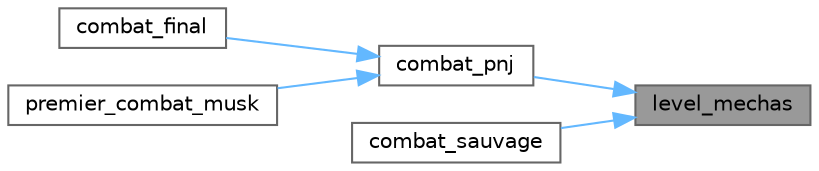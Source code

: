digraph "level_mechas"
{
 // LATEX_PDF_SIZE
  bgcolor="transparent";
  edge [fontname=Helvetica,fontsize=10,labelfontname=Helvetica,labelfontsize=10];
  node [fontname=Helvetica,fontsize=10,shape=box,height=0.2,width=0.4];
  rankdir="RL";
  Node1 [id="Node000001",label="level_mechas",height=0.2,width=0.4,color="gray40", fillcolor="grey60", style="filled", fontcolor="black",tooltip="Calcule et distribue les points d'expérience (XP) aux Méchas du joueur après avoir vaincu un Mécha ad..."];
  Node1 -> Node2 [id="edge5_Node000001_Node000002",dir="back",color="steelblue1",style="solid",tooltip=" "];
  Node2 [id="Node000002",label="combat_pnj",height=0.2,width=0.4,color="grey40", fillcolor="white", style="filled",URL="$combat_8c.html#a03ca199547656caabf8e81d769b770e4",tooltip="Gère un combat complet entre le joueur et un PNJ."];
  Node2 -> Node3 [id="edge6_Node000002_Node000003",dir="back",color="steelblue1",style="solid",tooltip=" "];
  Node3 [id="Node000003",label="combat_final",height=0.2,width=0.4,color="grey40", fillcolor="white", style="filled",URL="$pointDePassage_8c.html#ade398b595e60d698c8c259edf2f8252a",tooltip="Gère les interactions finales avec les PNJs \"Vin Gazole\" et \"Iron Musk\", incluant dialogues,..."];
  Node2 -> Node4 [id="edge7_Node000002_Node000004",dir="back",color="steelblue1",style="solid",tooltip=" "];
  Node4 [id="Node000004",label="premier_combat_musk",height=0.2,width=0.4,color="grey40", fillcolor="white", style="filled",URL="$pointDePassage_8c.html#a9ed15a581ba87d71ad2d85b8649075da",tooltip="Gère l'interaction du joueur avec les PNJs \"Vin Gazole 2\" et \"Iron Musk\", incluant dialogues,..."];
  Node1 -> Node5 [id="edge8_Node000001_Node000005",dir="back",color="steelblue1",style="solid",tooltip=" "];
  Node5 [id="Node000005",label="combat_sauvage",height=0.2,width=0.4,color="grey40", fillcolor="white", style="filled",URL="$combat_8c.html#ae03e9f733803425a6c1dcb7b81c8234e",tooltip="Gère un combat entre le joueur et un Mécha sauvage."];
}
